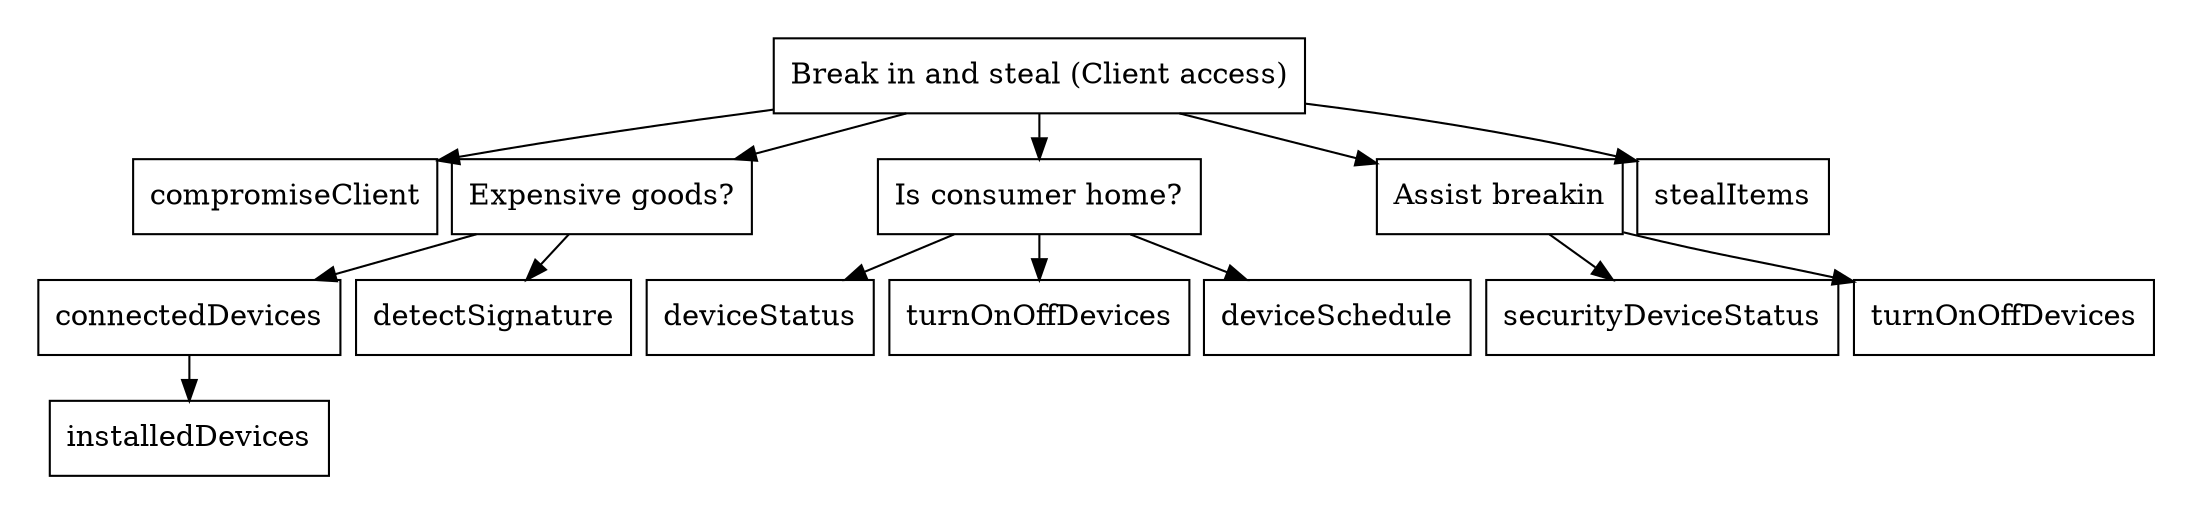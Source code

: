 digraph G {

 graph[ center=true, margin=0.2, nodesep=0.1, ranksep=0.3]
 node[ shape=rectangle]

root [label="Break in and steal (Client access)", shape=AND];

compromiseClient;
goodstuff [label="Expensive goods?",shape=OR];
atHome [label="Is consumer home?",shape=OR];
breakIn [label="Break in"];

root -> compromiseClient;

root -> goodstuff;
connectedDevices;
goodstuff->connectedDevices;
connectedDevices->installedDevices;
goodstuff->detectSignature;

root -> atHome;
atHome -> deviceStatus;
atHome -> turnOnOffDevices;
atHome -> deviceSchedule;

breakIn[shape=OR, label="Assist breakin"]
root ->	breakIn;
breakIn -> securityDeviceStatus;
root -> stealItems;
turnOnOffDevices2[label=turnOnOffDevices]
breakIn -> turnOnOffDevices2;
}
